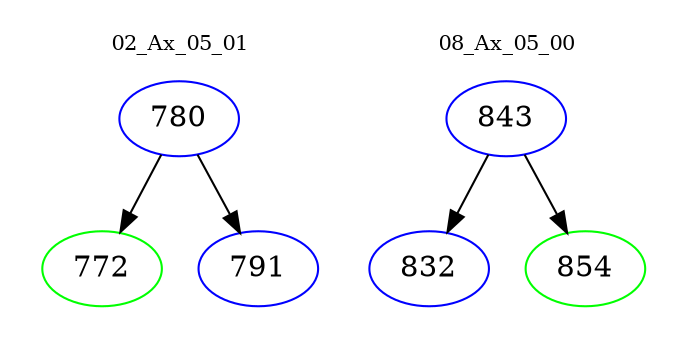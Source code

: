 digraph{
subgraph cluster_0 {
color = white
label = "02_Ax_05_01";
fontsize=10;
T0_780 [label="780", color="blue"]
T0_780 -> T0_772 [color="black"]
T0_772 [label="772", color="green"]
T0_780 -> T0_791 [color="black"]
T0_791 [label="791", color="blue"]
}
subgraph cluster_1 {
color = white
label = "08_Ax_05_00";
fontsize=10;
T1_843 [label="843", color="blue"]
T1_843 -> T1_832 [color="black"]
T1_832 [label="832", color="blue"]
T1_843 -> T1_854 [color="black"]
T1_854 [label="854", color="green"]
}
}
